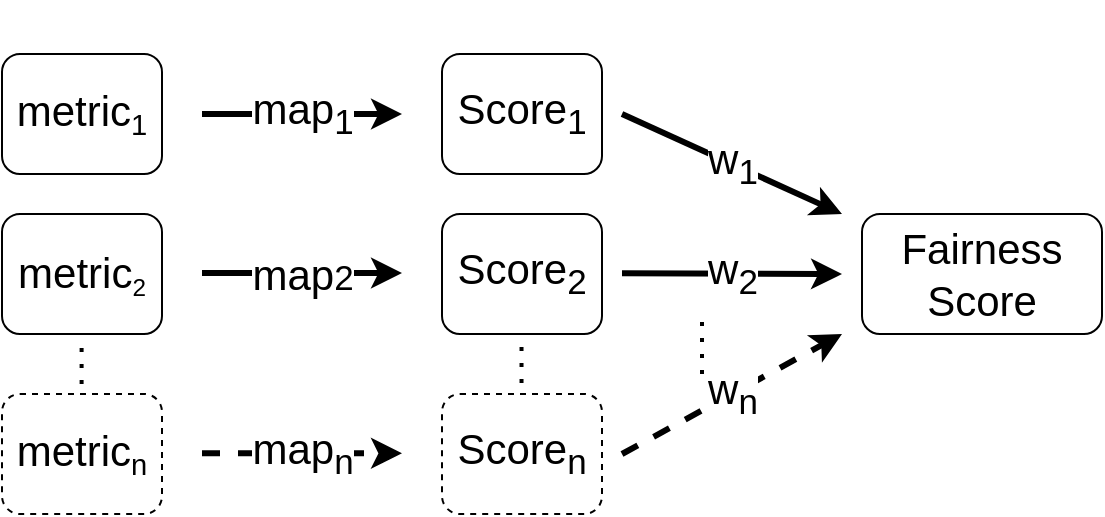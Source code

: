 <mxfile version="15.7.0" type="github"><diagram id="90_oPOw2xlY_rsWEG6VP" name="Page-1"><mxGraphModel dx="1008" dy="562" grid="1" gridSize="10" guides="1" tooltips="1" connect="1" arrows="1" fold="1" page="1" pageScale="1" pageWidth="1200" pageHeight="1600" math="0" shadow="0"><root><mxCell id="0"/><mxCell id="1" parent="0"/><mxCell id="xaC7bcNHMwfUWVUWs_N--5" value="metric&lt;span style=&quot;font-size: 17.5px&quot;&gt;&lt;sub&gt;1&lt;/sub&gt;&lt;/span&gt;" style="rounded=1;whiteSpace=wrap;html=1;fontSize=21;" vertex="1" parent="1"><mxGeometry x="20" y="430" width="80" height="60" as="geometry"/></mxCell><mxCell id="xaC7bcNHMwfUWVUWs_N--7" value="" style="endArrow=classic;html=1;rounded=0;fontSize=21;strokeWidth=3;" edge="1" parent="1"><mxGeometry relative="1" as="geometry"><mxPoint x="120" y="460" as="sourcePoint"/><mxPoint x="220" y="460" as="targetPoint"/><Array as="points"><mxPoint x="170" y="460"/></Array></mxGeometry></mxCell><mxCell id="xaC7bcNHMwfUWVUWs_N--8" value="map&lt;sub&gt;1&lt;/sub&gt;" style="edgeLabel;resizable=0;html=1;align=center;verticalAlign=middle;fontSize=21;" connectable="0" vertex="1" parent="xaC7bcNHMwfUWVUWs_N--7"><mxGeometry relative="1" as="geometry"/></mxCell><mxCell id="xaC7bcNHMwfUWVUWs_N--10" value="" style="endArrow=classic;html=1;rounded=0;fontSize=21;strokeWidth=3;strokeColor=none;" edge="1" parent="1"><mxGeometry width="50" height="50" relative="1" as="geometry"><mxPoint x="390" y="460" as="sourcePoint"/><mxPoint x="440" y="410" as="targetPoint"/></mxGeometry></mxCell><mxCell id="xaC7bcNHMwfUWVUWs_N--11" value="" style="endArrow=classic;html=1;rounded=0;fontSize=21;strokeWidth=3;jumpStyle=sharp;strokeColor=none;" edge="1" parent="1"><mxGeometry width="50" height="50" relative="1" as="geometry"><mxPoint x="390" y="460" as="sourcePoint"/><mxPoint x="440" y="410" as="targetPoint"/></mxGeometry></mxCell><mxCell id="xaC7bcNHMwfUWVUWs_N--14" value="metric&lt;span style=&quot;font-size: 17.5px&quot;&gt;&lt;sub&gt;n&lt;/sub&gt;&lt;/span&gt;" style="rounded=1;whiteSpace=wrap;html=1;fontSize=21;dashed=1;" vertex="1" parent="1"><mxGeometry x="20" y="600" width="80" height="60" as="geometry"/></mxCell><mxCell id="xaC7bcNHMwfUWVUWs_N--15" value="metric&lt;span style=&quot;font-size: 14.583px&quot;&gt;&lt;sub&gt;2&lt;/sub&gt;&lt;/span&gt;" style="rounded=1;whiteSpace=wrap;html=1;fontSize=21;" vertex="1" parent="1"><mxGeometry x="20" y="510" width="80" height="60" as="geometry"/></mxCell><mxCell id="xaC7bcNHMwfUWVUWs_N--16" value="" style="endArrow=classic;html=1;rounded=0;fontSize=21;strokeWidth=3;" edge="1" parent="1"><mxGeometry relative="1" as="geometry"><mxPoint x="120" y="539.5" as="sourcePoint"/><mxPoint x="220" y="539.5" as="targetPoint"/><Array as="points"><mxPoint x="170" y="539.5"/></Array></mxGeometry></mxCell><mxCell id="xaC7bcNHMwfUWVUWs_N--17" value="map&lt;span style=&quot;font-size: 17.5px&quot;&gt;2&lt;/span&gt;" style="edgeLabel;resizable=0;html=1;align=center;verticalAlign=middle;fontSize=21;" connectable="0" vertex="1" parent="xaC7bcNHMwfUWVUWs_N--16"><mxGeometry relative="1" as="geometry"/></mxCell><mxCell id="xaC7bcNHMwfUWVUWs_N--18" value="" style="endArrow=classic;html=1;rounded=0;dashed=1;fontSize=21;strokeWidth=3;jumpStyle=sharp;" edge="1" parent="1"><mxGeometry relative="1" as="geometry"><mxPoint x="120" y="629.66" as="sourcePoint"/><mxPoint x="220" y="629.66" as="targetPoint"/></mxGeometry></mxCell><mxCell id="xaC7bcNHMwfUWVUWs_N--19" value="map&lt;sub&gt;n&lt;/sub&gt;" style="edgeLabel;resizable=0;html=1;align=center;verticalAlign=middle;dashed=1;fontSize=21;" connectable="0" vertex="1" parent="xaC7bcNHMwfUWVUWs_N--18"><mxGeometry relative="1" as="geometry"/></mxCell><mxCell id="xaC7bcNHMwfUWVUWs_N--20" value="Score&lt;sub&gt;1&lt;/sub&gt;" style="rounded=1;whiteSpace=wrap;html=1;fontSize=21;" vertex="1" parent="1"><mxGeometry x="240" y="430" width="80" height="60" as="geometry"/></mxCell><mxCell id="xaC7bcNHMwfUWVUWs_N--21" value="Score&lt;sub&gt;2&lt;/sub&gt;" style="rounded=1;whiteSpace=wrap;html=1;fontSize=21;" vertex="1" parent="1"><mxGeometry x="240" y="510" width="80" height="60" as="geometry"/></mxCell><mxCell id="xaC7bcNHMwfUWVUWs_N--22" value="Score&lt;sub&gt;n&lt;/sub&gt;" style="rounded=1;whiteSpace=wrap;html=1;fontSize=21;dashed=1;" vertex="1" parent="1"><mxGeometry x="240" y="600" width="80" height="60" as="geometry"/></mxCell><mxCell id="xaC7bcNHMwfUWVUWs_N--25" value="" style="endArrow=none;dashed=1;html=1;dashPattern=1 3;strokeWidth=2;rounded=0;fontSize=21;jumpStyle=sharp;" edge="1" parent="1"><mxGeometry width="50" height="50" relative="1" as="geometry"><mxPoint x="59.8" y="595" as="sourcePoint"/><mxPoint x="59.8" y="575" as="targetPoint"/><Array as="points"/></mxGeometry></mxCell><mxCell id="xaC7bcNHMwfUWVUWs_N--26" value="" style="endArrow=none;dashed=1;html=1;dashPattern=1 3;strokeWidth=2;rounded=0;fontSize=21;jumpStyle=sharp;" edge="1" parent="1"><mxGeometry width="50" height="50" relative="1" as="geometry"><mxPoint x="279.76" y="594.5" as="sourcePoint"/><mxPoint x="279.76" y="574.5" as="targetPoint"/><Array as="points"/></mxGeometry></mxCell><mxCell id="xaC7bcNHMwfUWVUWs_N--28" value="Fairness Score" style="rounded=1;whiteSpace=wrap;html=1;fontSize=21;" vertex="1" parent="1"><mxGeometry x="450" y="510" width="120" height="60" as="geometry"/></mxCell><mxCell id="xaC7bcNHMwfUWVUWs_N--29" value="" style="endArrow=classic;html=1;rounded=0;fontSize=21;strokeWidth=3;jumpStyle=sharp;" edge="1" parent="1"><mxGeometry relative="1" as="geometry"><mxPoint x="330" y="460" as="sourcePoint"/><mxPoint x="440" y="510" as="targetPoint"/></mxGeometry></mxCell><mxCell id="xaC7bcNHMwfUWVUWs_N--30" value="w&lt;sub&gt;1&lt;/sub&gt;" style="edgeLabel;resizable=0;html=1;align=center;verticalAlign=middle;fontSize=21;" connectable="0" vertex="1" parent="xaC7bcNHMwfUWVUWs_N--29"><mxGeometry relative="1" as="geometry"/></mxCell><mxCell id="xaC7bcNHMwfUWVUWs_N--31" value="" style="endArrow=classic;html=1;rounded=0;fontSize=21;strokeWidth=3;jumpStyle=sharp;dashed=1;" edge="1" parent="1"><mxGeometry relative="1" as="geometry"><mxPoint x="330" y="630.0" as="sourcePoint"/><mxPoint x="440" y="570" as="targetPoint"/></mxGeometry></mxCell><mxCell id="xaC7bcNHMwfUWVUWs_N--32" value="w&lt;sub&gt;n&lt;/sub&gt;" style="edgeLabel;resizable=0;html=1;align=center;verticalAlign=middle;fontSize=21;" connectable="0" vertex="1" parent="xaC7bcNHMwfUWVUWs_N--31"><mxGeometry relative="1" as="geometry"/></mxCell><mxCell id="xaC7bcNHMwfUWVUWs_N--33" value="" style="endArrow=classic;html=1;rounded=0;fontSize=21;strokeWidth=3;jumpStyle=sharp;" edge="1" parent="1"><mxGeometry relative="1" as="geometry"><mxPoint x="330" y="539.58" as="sourcePoint"/><mxPoint x="440" y="540" as="targetPoint"/></mxGeometry></mxCell><mxCell id="xaC7bcNHMwfUWVUWs_N--34" value="w&lt;sub&gt;2&lt;/sub&gt;" style="edgeLabel;resizable=0;html=1;align=center;verticalAlign=middle;fontSize=21;" connectable="0" vertex="1" parent="xaC7bcNHMwfUWVUWs_N--33"><mxGeometry relative="1" as="geometry"/></mxCell><mxCell id="xaC7bcNHMwfUWVUWs_N--35" value="" style="endArrow=none;dashed=1;html=1;dashPattern=1 3;strokeWidth=2;rounded=0;fontSize=21;jumpStyle=sharp;" edge="1" parent="1"><mxGeometry width="50" height="50" relative="1" as="geometry"><mxPoint x="370" y="590" as="sourcePoint"/><mxPoint x="370" y="560" as="targetPoint"/></mxGeometry></mxCell></root></mxGraphModel></diagram></mxfile>